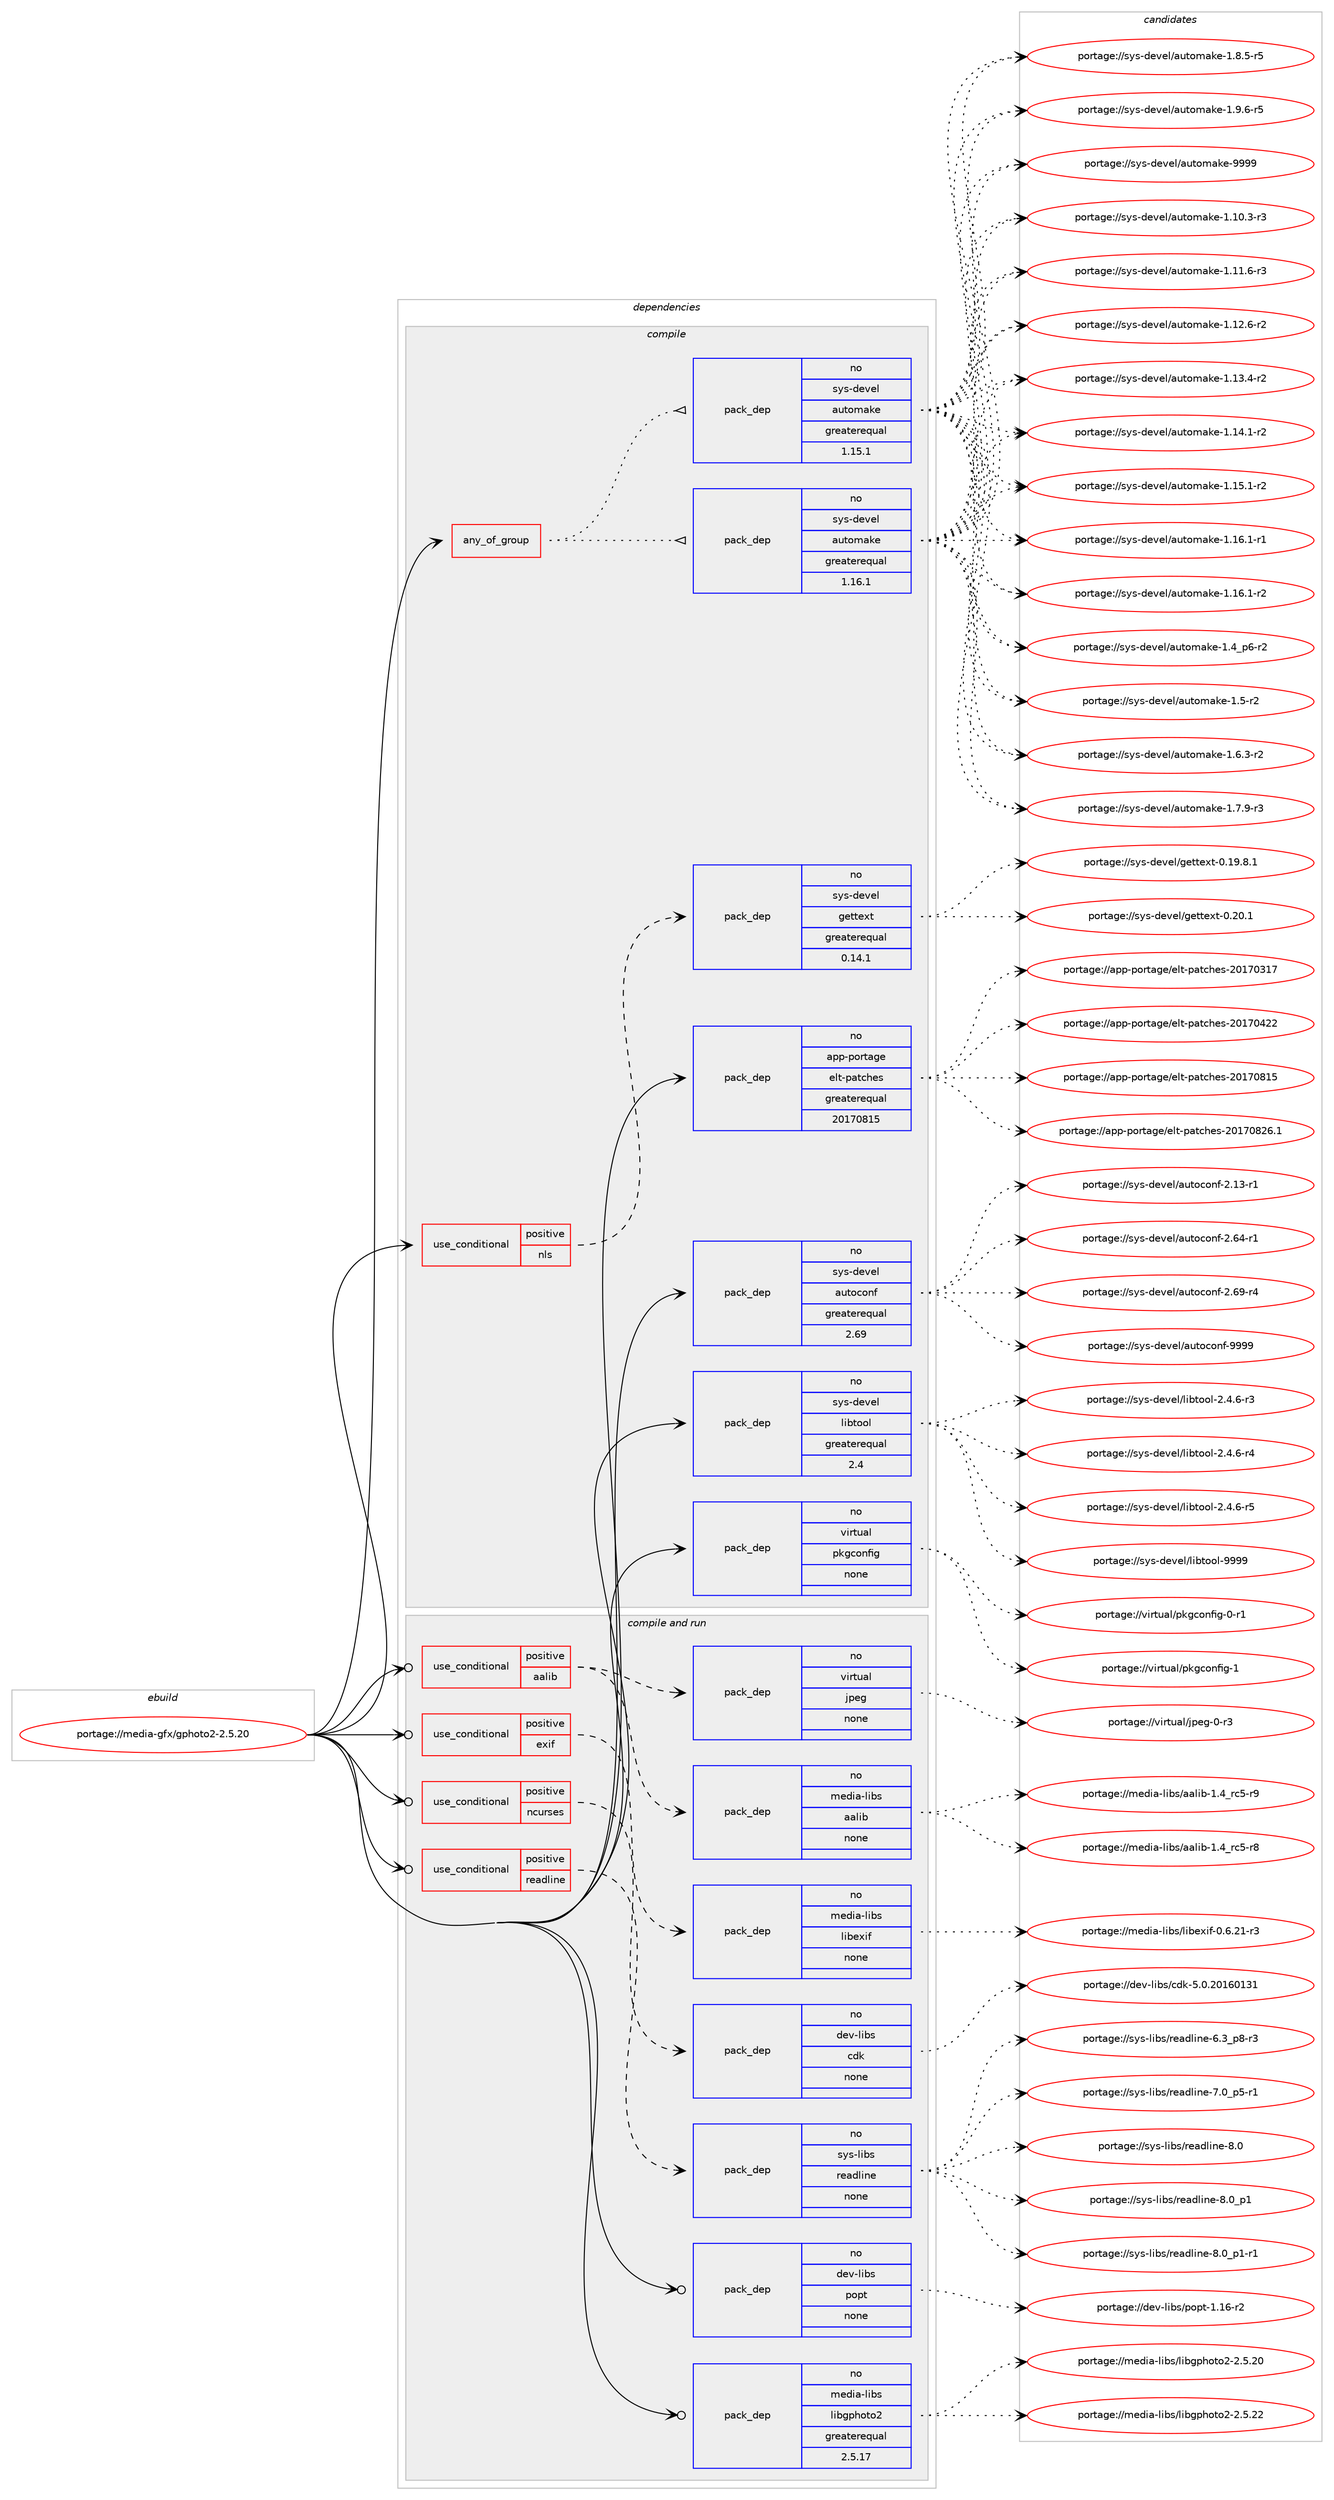 digraph prolog {

# *************
# Graph options
# *************

newrank=true;
concentrate=true;
compound=true;
graph [rankdir=LR,fontname=Helvetica,fontsize=10,ranksep=1.5];#, ranksep=2.5, nodesep=0.2];
edge  [arrowhead=vee];
node  [fontname=Helvetica,fontsize=10];

# **********
# The ebuild
# **********

subgraph cluster_leftcol {
color=gray;
rank=same;
label=<<i>ebuild</i>>;
id [label="portage://media-gfx/gphoto2-2.5.20", color=red, width=4, href="../media-gfx/gphoto2-2.5.20.svg"];
}

# ****************
# The dependencies
# ****************

subgraph cluster_midcol {
color=gray;
label=<<i>dependencies</i>>;
subgraph cluster_compile {
fillcolor="#eeeeee";
style=filled;
label=<<i>compile</i>>;
subgraph any4947 {
dependency313751 [label=<<TABLE BORDER="0" CELLBORDER="1" CELLSPACING="0" CELLPADDING="4"><TR><TD CELLPADDING="10">any_of_group</TD></TR></TABLE>>, shape=none, color=red];subgraph pack230217 {
dependency313752 [label=<<TABLE BORDER="0" CELLBORDER="1" CELLSPACING="0" CELLPADDING="4" WIDTH="220"><TR><TD ROWSPAN="6" CELLPADDING="30">pack_dep</TD></TR><TR><TD WIDTH="110">no</TD></TR><TR><TD>sys-devel</TD></TR><TR><TD>automake</TD></TR><TR><TD>greaterequal</TD></TR><TR><TD>1.16.1</TD></TR></TABLE>>, shape=none, color=blue];
}
dependency313751:e -> dependency313752:w [weight=20,style="dotted",arrowhead="oinv"];
subgraph pack230218 {
dependency313753 [label=<<TABLE BORDER="0" CELLBORDER="1" CELLSPACING="0" CELLPADDING="4" WIDTH="220"><TR><TD ROWSPAN="6" CELLPADDING="30">pack_dep</TD></TR><TR><TD WIDTH="110">no</TD></TR><TR><TD>sys-devel</TD></TR><TR><TD>automake</TD></TR><TR><TD>greaterequal</TD></TR><TR><TD>1.15.1</TD></TR></TABLE>>, shape=none, color=blue];
}
dependency313751:e -> dependency313753:w [weight=20,style="dotted",arrowhead="oinv"];
}
id:e -> dependency313751:w [weight=20,style="solid",arrowhead="vee"];
subgraph cond78474 {
dependency313754 [label=<<TABLE BORDER="0" CELLBORDER="1" CELLSPACING="0" CELLPADDING="4"><TR><TD ROWSPAN="3" CELLPADDING="10">use_conditional</TD></TR><TR><TD>positive</TD></TR><TR><TD>nls</TD></TR></TABLE>>, shape=none, color=red];
subgraph pack230219 {
dependency313755 [label=<<TABLE BORDER="0" CELLBORDER="1" CELLSPACING="0" CELLPADDING="4" WIDTH="220"><TR><TD ROWSPAN="6" CELLPADDING="30">pack_dep</TD></TR><TR><TD WIDTH="110">no</TD></TR><TR><TD>sys-devel</TD></TR><TR><TD>gettext</TD></TR><TR><TD>greaterequal</TD></TR><TR><TD>0.14.1</TD></TR></TABLE>>, shape=none, color=blue];
}
dependency313754:e -> dependency313755:w [weight=20,style="dashed",arrowhead="vee"];
}
id:e -> dependency313754:w [weight=20,style="solid",arrowhead="vee"];
subgraph pack230220 {
dependency313756 [label=<<TABLE BORDER="0" CELLBORDER="1" CELLSPACING="0" CELLPADDING="4" WIDTH="220"><TR><TD ROWSPAN="6" CELLPADDING="30">pack_dep</TD></TR><TR><TD WIDTH="110">no</TD></TR><TR><TD>app-portage</TD></TR><TR><TD>elt-patches</TD></TR><TR><TD>greaterequal</TD></TR><TR><TD>20170815</TD></TR></TABLE>>, shape=none, color=blue];
}
id:e -> dependency313756:w [weight=20,style="solid",arrowhead="vee"];
subgraph pack230221 {
dependency313757 [label=<<TABLE BORDER="0" CELLBORDER="1" CELLSPACING="0" CELLPADDING="4" WIDTH="220"><TR><TD ROWSPAN="6" CELLPADDING="30">pack_dep</TD></TR><TR><TD WIDTH="110">no</TD></TR><TR><TD>sys-devel</TD></TR><TR><TD>autoconf</TD></TR><TR><TD>greaterequal</TD></TR><TR><TD>2.69</TD></TR></TABLE>>, shape=none, color=blue];
}
id:e -> dependency313757:w [weight=20,style="solid",arrowhead="vee"];
subgraph pack230222 {
dependency313758 [label=<<TABLE BORDER="0" CELLBORDER="1" CELLSPACING="0" CELLPADDING="4" WIDTH="220"><TR><TD ROWSPAN="6" CELLPADDING="30">pack_dep</TD></TR><TR><TD WIDTH="110">no</TD></TR><TR><TD>sys-devel</TD></TR><TR><TD>libtool</TD></TR><TR><TD>greaterequal</TD></TR><TR><TD>2.4</TD></TR></TABLE>>, shape=none, color=blue];
}
id:e -> dependency313758:w [weight=20,style="solid",arrowhead="vee"];
subgraph pack230223 {
dependency313759 [label=<<TABLE BORDER="0" CELLBORDER="1" CELLSPACING="0" CELLPADDING="4" WIDTH="220"><TR><TD ROWSPAN="6" CELLPADDING="30">pack_dep</TD></TR><TR><TD WIDTH="110">no</TD></TR><TR><TD>virtual</TD></TR><TR><TD>pkgconfig</TD></TR><TR><TD>none</TD></TR><TR><TD></TD></TR></TABLE>>, shape=none, color=blue];
}
id:e -> dependency313759:w [weight=20,style="solid",arrowhead="vee"];
}
subgraph cluster_compileandrun {
fillcolor="#eeeeee";
style=filled;
label=<<i>compile and run</i>>;
subgraph cond78475 {
dependency313760 [label=<<TABLE BORDER="0" CELLBORDER="1" CELLSPACING="0" CELLPADDING="4"><TR><TD ROWSPAN="3" CELLPADDING="10">use_conditional</TD></TR><TR><TD>positive</TD></TR><TR><TD>aalib</TD></TR></TABLE>>, shape=none, color=red];
subgraph pack230224 {
dependency313761 [label=<<TABLE BORDER="0" CELLBORDER="1" CELLSPACING="0" CELLPADDING="4" WIDTH="220"><TR><TD ROWSPAN="6" CELLPADDING="30">pack_dep</TD></TR><TR><TD WIDTH="110">no</TD></TR><TR><TD>media-libs</TD></TR><TR><TD>aalib</TD></TR><TR><TD>none</TD></TR><TR><TD></TD></TR></TABLE>>, shape=none, color=blue];
}
dependency313760:e -> dependency313761:w [weight=20,style="dashed",arrowhead="vee"];
subgraph pack230225 {
dependency313762 [label=<<TABLE BORDER="0" CELLBORDER="1" CELLSPACING="0" CELLPADDING="4" WIDTH="220"><TR><TD ROWSPAN="6" CELLPADDING="30">pack_dep</TD></TR><TR><TD WIDTH="110">no</TD></TR><TR><TD>virtual</TD></TR><TR><TD>jpeg</TD></TR><TR><TD>none</TD></TR><TR><TD></TD></TR></TABLE>>, shape=none, color=blue];
}
dependency313760:e -> dependency313762:w [weight=20,style="dashed",arrowhead="vee"];
}
id:e -> dependency313760:w [weight=20,style="solid",arrowhead="odotvee"];
subgraph cond78476 {
dependency313763 [label=<<TABLE BORDER="0" CELLBORDER="1" CELLSPACING="0" CELLPADDING="4"><TR><TD ROWSPAN="3" CELLPADDING="10">use_conditional</TD></TR><TR><TD>positive</TD></TR><TR><TD>exif</TD></TR></TABLE>>, shape=none, color=red];
subgraph pack230226 {
dependency313764 [label=<<TABLE BORDER="0" CELLBORDER="1" CELLSPACING="0" CELLPADDING="4" WIDTH="220"><TR><TD ROWSPAN="6" CELLPADDING="30">pack_dep</TD></TR><TR><TD WIDTH="110">no</TD></TR><TR><TD>media-libs</TD></TR><TR><TD>libexif</TD></TR><TR><TD>none</TD></TR><TR><TD></TD></TR></TABLE>>, shape=none, color=blue];
}
dependency313763:e -> dependency313764:w [weight=20,style="dashed",arrowhead="vee"];
}
id:e -> dependency313763:w [weight=20,style="solid",arrowhead="odotvee"];
subgraph cond78477 {
dependency313765 [label=<<TABLE BORDER="0" CELLBORDER="1" CELLSPACING="0" CELLPADDING="4"><TR><TD ROWSPAN="3" CELLPADDING="10">use_conditional</TD></TR><TR><TD>positive</TD></TR><TR><TD>ncurses</TD></TR></TABLE>>, shape=none, color=red];
subgraph pack230227 {
dependency313766 [label=<<TABLE BORDER="0" CELLBORDER="1" CELLSPACING="0" CELLPADDING="4" WIDTH="220"><TR><TD ROWSPAN="6" CELLPADDING="30">pack_dep</TD></TR><TR><TD WIDTH="110">no</TD></TR><TR><TD>dev-libs</TD></TR><TR><TD>cdk</TD></TR><TR><TD>none</TD></TR><TR><TD></TD></TR></TABLE>>, shape=none, color=blue];
}
dependency313765:e -> dependency313766:w [weight=20,style="dashed",arrowhead="vee"];
}
id:e -> dependency313765:w [weight=20,style="solid",arrowhead="odotvee"];
subgraph cond78478 {
dependency313767 [label=<<TABLE BORDER="0" CELLBORDER="1" CELLSPACING="0" CELLPADDING="4"><TR><TD ROWSPAN="3" CELLPADDING="10">use_conditional</TD></TR><TR><TD>positive</TD></TR><TR><TD>readline</TD></TR></TABLE>>, shape=none, color=red];
subgraph pack230228 {
dependency313768 [label=<<TABLE BORDER="0" CELLBORDER="1" CELLSPACING="0" CELLPADDING="4" WIDTH="220"><TR><TD ROWSPAN="6" CELLPADDING="30">pack_dep</TD></TR><TR><TD WIDTH="110">no</TD></TR><TR><TD>sys-libs</TD></TR><TR><TD>readline</TD></TR><TR><TD>none</TD></TR><TR><TD></TD></TR></TABLE>>, shape=none, color=blue];
}
dependency313767:e -> dependency313768:w [weight=20,style="dashed",arrowhead="vee"];
}
id:e -> dependency313767:w [weight=20,style="solid",arrowhead="odotvee"];
subgraph pack230229 {
dependency313769 [label=<<TABLE BORDER="0" CELLBORDER="1" CELLSPACING="0" CELLPADDING="4" WIDTH="220"><TR><TD ROWSPAN="6" CELLPADDING="30">pack_dep</TD></TR><TR><TD WIDTH="110">no</TD></TR><TR><TD>dev-libs</TD></TR><TR><TD>popt</TD></TR><TR><TD>none</TD></TR><TR><TD></TD></TR></TABLE>>, shape=none, color=blue];
}
id:e -> dependency313769:w [weight=20,style="solid",arrowhead="odotvee"];
subgraph pack230230 {
dependency313770 [label=<<TABLE BORDER="0" CELLBORDER="1" CELLSPACING="0" CELLPADDING="4" WIDTH="220"><TR><TD ROWSPAN="6" CELLPADDING="30">pack_dep</TD></TR><TR><TD WIDTH="110">no</TD></TR><TR><TD>media-libs</TD></TR><TR><TD>libgphoto2</TD></TR><TR><TD>greaterequal</TD></TR><TR><TD>2.5.17</TD></TR></TABLE>>, shape=none, color=blue];
}
id:e -> dependency313770:w [weight=20,style="solid",arrowhead="odotvee"];
}
subgraph cluster_run {
fillcolor="#eeeeee";
style=filled;
label=<<i>run</i>>;
}
}

# **************
# The candidates
# **************

subgraph cluster_choices {
rank=same;
color=gray;
label=<<i>candidates</i>>;

subgraph choice230217 {
color=black;
nodesep=1;
choiceportage11512111545100101118101108479711711611110997107101454946494846514511451 [label="portage://sys-devel/automake-1.10.3-r3", color=red, width=4,href="../sys-devel/automake-1.10.3-r3.svg"];
choiceportage11512111545100101118101108479711711611110997107101454946494946544511451 [label="portage://sys-devel/automake-1.11.6-r3", color=red, width=4,href="../sys-devel/automake-1.11.6-r3.svg"];
choiceportage11512111545100101118101108479711711611110997107101454946495046544511450 [label="portage://sys-devel/automake-1.12.6-r2", color=red, width=4,href="../sys-devel/automake-1.12.6-r2.svg"];
choiceportage11512111545100101118101108479711711611110997107101454946495146524511450 [label="portage://sys-devel/automake-1.13.4-r2", color=red, width=4,href="../sys-devel/automake-1.13.4-r2.svg"];
choiceportage11512111545100101118101108479711711611110997107101454946495246494511450 [label="portage://sys-devel/automake-1.14.1-r2", color=red, width=4,href="../sys-devel/automake-1.14.1-r2.svg"];
choiceportage11512111545100101118101108479711711611110997107101454946495346494511450 [label="portage://sys-devel/automake-1.15.1-r2", color=red, width=4,href="../sys-devel/automake-1.15.1-r2.svg"];
choiceportage11512111545100101118101108479711711611110997107101454946495446494511449 [label="portage://sys-devel/automake-1.16.1-r1", color=red, width=4,href="../sys-devel/automake-1.16.1-r1.svg"];
choiceportage11512111545100101118101108479711711611110997107101454946495446494511450 [label="portage://sys-devel/automake-1.16.1-r2", color=red, width=4,href="../sys-devel/automake-1.16.1-r2.svg"];
choiceportage115121115451001011181011084797117116111109971071014549465295112544511450 [label="portage://sys-devel/automake-1.4_p6-r2", color=red, width=4,href="../sys-devel/automake-1.4_p6-r2.svg"];
choiceportage11512111545100101118101108479711711611110997107101454946534511450 [label="portage://sys-devel/automake-1.5-r2", color=red, width=4,href="../sys-devel/automake-1.5-r2.svg"];
choiceportage115121115451001011181011084797117116111109971071014549465446514511450 [label="portage://sys-devel/automake-1.6.3-r2", color=red, width=4,href="../sys-devel/automake-1.6.3-r2.svg"];
choiceportage115121115451001011181011084797117116111109971071014549465546574511451 [label="portage://sys-devel/automake-1.7.9-r3", color=red, width=4,href="../sys-devel/automake-1.7.9-r3.svg"];
choiceportage115121115451001011181011084797117116111109971071014549465646534511453 [label="portage://sys-devel/automake-1.8.5-r5", color=red, width=4,href="../sys-devel/automake-1.8.5-r5.svg"];
choiceportage115121115451001011181011084797117116111109971071014549465746544511453 [label="portage://sys-devel/automake-1.9.6-r5", color=red, width=4,href="../sys-devel/automake-1.9.6-r5.svg"];
choiceportage115121115451001011181011084797117116111109971071014557575757 [label="portage://sys-devel/automake-9999", color=red, width=4,href="../sys-devel/automake-9999.svg"];
dependency313752:e -> choiceportage11512111545100101118101108479711711611110997107101454946494846514511451:w [style=dotted,weight="100"];
dependency313752:e -> choiceportage11512111545100101118101108479711711611110997107101454946494946544511451:w [style=dotted,weight="100"];
dependency313752:e -> choiceportage11512111545100101118101108479711711611110997107101454946495046544511450:w [style=dotted,weight="100"];
dependency313752:e -> choiceportage11512111545100101118101108479711711611110997107101454946495146524511450:w [style=dotted,weight="100"];
dependency313752:e -> choiceportage11512111545100101118101108479711711611110997107101454946495246494511450:w [style=dotted,weight="100"];
dependency313752:e -> choiceportage11512111545100101118101108479711711611110997107101454946495346494511450:w [style=dotted,weight="100"];
dependency313752:e -> choiceportage11512111545100101118101108479711711611110997107101454946495446494511449:w [style=dotted,weight="100"];
dependency313752:e -> choiceportage11512111545100101118101108479711711611110997107101454946495446494511450:w [style=dotted,weight="100"];
dependency313752:e -> choiceportage115121115451001011181011084797117116111109971071014549465295112544511450:w [style=dotted,weight="100"];
dependency313752:e -> choiceportage11512111545100101118101108479711711611110997107101454946534511450:w [style=dotted,weight="100"];
dependency313752:e -> choiceportage115121115451001011181011084797117116111109971071014549465446514511450:w [style=dotted,weight="100"];
dependency313752:e -> choiceportage115121115451001011181011084797117116111109971071014549465546574511451:w [style=dotted,weight="100"];
dependency313752:e -> choiceportage115121115451001011181011084797117116111109971071014549465646534511453:w [style=dotted,weight="100"];
dependency313752:e -> choiceportage115121115451001011181011084797117116111109971071014549465746544511453:w [style=dotted,weight="100"];
dependency313752:e -> choiceportage115121115451001011181011084797117116111109971071014557575757:w [style=dotted,weight="100"];
}
subgraph choice230218 {
color=black;
nodesep=1;
choiceportage11512111545100101118101108479711711611110997107101454946494846514511451 [label="portage://sys-devel/automake-1.10.3-r3", color=red, width=4,href="../sys-devel/automake-1.10.3-r3.svg"];
choiceportage11512111545100101118101108479711711611110997107101454946494946544511451 [label="portage://sys-devel/automake-1.11.6-r3", color=red, width=4,href="../sys-devel/automake-1.11.6-r3.svg"];
choiceportage11512111545100101118101108479711711611110997107101454946495046544511450 [label="portage://sys-devel/automake-1.12.6-r2", color=red, width=4,href="../sys-devel/automake-1.12.6-r2.svg"];
choiceportage11512111545100101118101108479711711611110997107101454946495146524511450 [label="portage://sys-devel/automake-1.13.4-r2", color=red, width=4,href="../sys-devel/automake-1.13.4-r2.svg"];
choiceportage11512111545100101118101108479711711611110997107101454946495246494511450 [label="portage://sys-devel/automake-1.14.1-r2", color=red, width=4,href="../sys-devel/automake-1.14.1-r2.svg"];
choiceportage11512111545100101118101108479711711611110997107101454946495346494511450 [label="portage://sys-devel/automake-1.15.1-r2", color=red, width=4,href="../sys-devel/automake-1.15.1-r2.svg"];
choiceportage11512111545100101118101108479711711611110997107101454946495446494511449 [label="portage://sys-devel/automake-1.16.1-r1", color=red, width=4,href="../sys-devel/automake-1.16.1-r1.svg"];
choiceportage11512111545100101118101108479711711611110997107101454946495446494511450 [label="portage://sys-devel/automake-1.16.1-r2", color=red, width=4,href="../sys-devel/automake-1.16.1-r2.svg"];
choiceportage115121115451001011181011084797117116111109971071014549465295112544511450 [label="portage://sys-devel/automake-1.4_p6-r2", color=red, width=4,href="../sys-devel/automake-1.4_p6-r2.svg"];
choiceportage11512111545100101118101108479711711611110997107101454946534511450 [label="portage://sys-devel/automake-1.5-r2", color=red, width=4,href="../sys-devel/automake-1.5-r2.svg"];
choiceportage115121115451001011181011084797117116111109971071014549465446514511450 [label="portage://sys-devel/automake-1.6.3-r2", color=red, width=4,href="../sys-devel/automake-1.6.3-r2.svg"];
choiceportage115121115451001011181011084797117116111109971071014549465546574511451 [label="portage://sys-devel/automake-1.7.9-r3", color=red, width=4,href="../sys-devel/automake-1.7.9-r3.svg"];
choiceportage115121115451001011181011084797117116111109971071014549465646534511453 [label="portage://sys-devel/automake-1.8.5-r5", color=red, width=4,href="../sys-devel/automake-1.8.5-r5.svg"];
choiceportage115121115451001011181011084797117116111109971071014549465746544511453 [label="portage://sys-devel/automake-1.9.6-r5", color=red, width=4,href="../sys-devel/automake-1.9.6-r5.svg"];
choiceportage115121115451001011181011084797117116111109971071014557575757 [label="portage://sys-devel/automake-9999", color=red, width=4,href="../sys-devel/automake-9999.svg"];
dependency313753:e -> choiceportage11512111545100101118101108479711711611110997107101454946494846514511451:w [style=dotted,weight="100"];
dependency313753:e -> choiceportage11512111545100101118101108479711711611110997107101454946494946544511451:w [style=dotted,weight="100"];
dependency313753:e -> choiceportage11512111545100101118101108479711711611110997107101454946495046544511450:w [style=dotted,weight="100"];
dependency313753:e -> choiceportage11512111545100101118101108479711711611110997107101454946495146524511450:w [style=dotted,weight="100"];
dependency313753:e -> choiceportage11512111545100101118101108479711711611110997107101454946495246494511450:w [style=dotted,weight="100"];
dependency313753:e -> choiceportage11512111545100101118101108479711711611110997107101454946495346494511450:w [style=dotted,weight="100"];
dependency313753:e -> choiceportage11512111545100101118101108479711711611110997107101454946495446494511449:w [style=dotted,weight="100"];
dependency313753:e -> choiceportage11512111545100101118101108479711711611110997107101454946495446494511450:w [style=dotted,weight="100"];
dependency313753:e -> choiceportage115121115451001011181011084797117116111109971071014549465295112544511450:w [style=dotted,weight="100"];
dependency313753:e -> choiceportage11512111545100101118101108479711711611110997107101454946534511450:w [style=dotted,weight="100"];
dependency313753:e -> choiceportage115121115451001011181011084797117116111109971071014549465446514511450:w [style=dotted,weight="100"];
dependency313753:e -> choiceportage115121115451001011181011084797117116111109971071014549465546574511451:w [style=dotted,weight="100"];
dependency313753:e -> choiceportage115121115451001011181011084797117116111109971071014549465646534511453:w [style=dotted,weight="100"];
dependency313753:e -> choiceportage115121115451001011181011084797117116111109971071014549465746544511453:w [style=dotted,weight="100"];
dependency313753:e -> choiceportage115121115451001011181011084797117116111109971071014557575757:w [style=dotted,weight="100"];
}
subgraph choice230219 {
color=black;
nodesep=1;
choiceportage1151211154510010111810110847103101116116101120116454846495746564649 [label="portage://sys-devel/gettext-0.19.8.1", color=red, width=4,href="../sys-devel/gettext-0.19.8.1.svg"];
choiceportage115121115451001011181011084710310111611610112011645484650484649 [label="portage://sys-devel/gettext-0.20.1", color=red, width=4,href="../sys-devel/gettext-0.20.1.svg"];
dependency313755:e -> choiceportage1151211154510010111810110847103101116116101120116454846495746564649:w [style=dotted,weight="100"];
dependency313755:e -> choiceportage115121115451001011181011084710310111611610112011645484650484649:w [style=dotted,weight="100"];
}
subgraph choice230220 {
color=black;
nodesep=1;
choiceportage97112112451121111141169710310147101108116451129711699104101115455048495548514955 [label="portage://app-portage/elt-patches-20170317", color=red, width=4,href="../app-portage/elt-patches-20170317.svg"];
choiceportage97112112451121111141169710310147101108116451129711699104101115455048495548525050 [label="portage://app-portage/elt-patches-20170422", color=red, width=4,href="../app-portage/elt-patches-20170422.svg"];
choiceportage97112112451121111141169710310147101108116451129711699104101115455048495548564953 [label="portage://app-portage/elt-patches-20170815", color=red, width=4,href="../app-portage/elt-patches-20170815.svg"];
choiceportage971121124511211111411697103101471011081164511297116991041011154550484955485650544649 [label="portage://app-portage/elt-patches-20170826.1", color=red, width=4,href="../app-portage/elt-patches-20170826.1.svg"];
dependency313756:e -> choiceportage97112112451121111141169710310147101108116451129711699104101115455048495548514955:w [style=dotted,weight="100"];
dependency313756:e -> choiceportage97112112451121111141169710310147101108116451129711699104101115455048495548525050:w [style=dotted,weight="100"];
dependency313756:e -> choiceportage97112112451121111141169710310147101108116451129711699104101115455048495548564953:w [style=dotted,weight="100"];
dependency313756:e -> choiceportage971121124511211111411697103101471011081164511297116991041011154550484955485650544649:w [style=dotted,weight="100"];
}
subgraph choice230221 {
color=black;
nodesep=1;
choiceportage1151211154510010111810110847971171161119911111010245504649514511449 [label="portage://sys-devel/autoconf-2.13-r1", color=red, width=4,href="../sys-devel/autoconf-2.13-r1.svg"];
choiceportage1151211154510010111810110847971171161119911111010245504654524511449 [label="portage://sys-devel/autoconf-2.64-r1", color=red, width=4,href="../sys-devel/autoconf-2.64-r1.svg"];
choiceportage1151211154510010111810110847971171161119911111010245504654574511452 [label="portage://sys-devel/autoconf-2.69-r4", color=red, width=4,href="../sys-devel/autoconf-2.69-r4.svg"];
choiceportage115121115451001011181011084797117116111991111101024557575757 [label="portage://sys-devel/autoconf-9999", color=red, width=4,href="../sys-devel/autoconf-9999.svg"];
dependency313757:e -> choiceportage1151211154510010111810110847971171161119911111010245504649514511449:w [style=dotted,weight="100"];
dependency313757:e -> choiceportage1151211154510010111810110847971171161119911111010245504654524511449:w [style=dotted,weight="100"];
dependency313757:e -> choiceportage1151211154510010111810110847971171161119911111010245504654574511452:w [style=dotted,weight="100"];
dependency313757:e -> choiceportage115121115451001011181011084797117116111991111101024557575757:w [style=dotted,weight="100"];
}
subgraph choice230222 {
color=black;
nodesep=1;
choiceportage1151211154510010111810110847108105981161111111084550465246544511451 [label="portage://sys-devel/libtool-2.4.6-r3", color=red, width=4,href="../sys-devel/libtool-2.4.6-r3.svg"];
choiceportage1151211154510010111810110847108105981161111111084550465246544511452 [label="portage://sys-devel/libtool-2.4.6-r4", color=red, width=4,href="../sys-devel/libtool-2.4.6-r4.svg"];
choiceportage1151211154510010111810110847108105981161111111084550465246544511453 [label="portage://sys-devel/libtool-2.4.6-r5", color=red, width=4,href="../sys-devel/libtool-2.4.6-r5.svg"];
choiceportage1151211154510010111810110847108105981161111111084557575757 [label="portage://sys-devel/libtool-9999", color=red, width=4,href="../sys-devel/libtool-9999.svg"];
dependency313758:e -> choiceportage1151211154510010111810110847108105981161111111084550465246544511451:w [style=dotted,weight="100"];
dependency313758:e -> choiceportage1151211154510010111810110847108105981161111111084550465246544511452:w [style=dotted,weight="100"];
dependency313758:e -> choiceportage1151211154510010111810110847108105981161111111084550465246544511453:w [style=dotted,weight="100"];
dependency313758:e -> choiceportage1151211154510010111810110847108105981161111111084557575757:w [style=dotted,weight="100"];
}
subgraph choice230223 {
color=black;
nodesep=1;
choiceportage11810511411611797108471121071039911111010210510345484511449 [label="portage://virtual/pkgconfig-0-r1", color=red, width=4,href="../virtual/pkgconfig-0-r1.svg"];
choiceportage1181051141161179710847112107103991111101021051034549 [label="portage://virtual/pkgconfig-1", color=red, width=4,href="../virtual/pkgconfig-1.svg"];
dependency313759:e -> choiceportage11810511411611797108471121071039911111010210510345484511449:w [style=dotted,weight="100"];
dependency313759:e -> choiceportage1181051141161179710847112107103991111101021051034549:w [style=dotted,weight="100"];
}
subgraph choice230224 {
color=black;
nodesep=1;
choiceportage10910110010597451081059811547979710810598454946529511499534511456 [label="portage://media-libs/aalib-1.4_rc5-r8", color=red, width=4,href="../media-libs/aalib-1.4_rc5-r8.svg"];
choiceportage10910110010597451081059811547979710810598454946529511499534511457 [label="portage://media-libs/aalib-1.4_rc5-r9", color=red, width=4,href="../media-libs/aalib-1.4_rc5-r9.svg"];
dependency313761:e -> choiceportage10910110010597451081059811547979710810598454946529511499534511456:w [style=dotted,weight="100"];
dependency313761:e -> choiceportage10910110010597451081059811547979710810598454946529511499534511457:w [style=dotted,weight="100"];
}
subgraph choice230225 {
color=black;
nodesep=1;
choiceportage118105114116117971084710611210110345484511451 [label="portage://virtual/jpeg-0-r3", color=red, width=4,href="../virtual/jpeg-0-r3.svg"];
dependency313762:e -> choiceportage118105114116117971084710611210110345484511451:w [style=dotted,weight="100"];
}
subgraph choice230226 {
color=black;
nodesep=1;
choiceportage1091011001059745108105981154710810598101120105102454846544650494511451 [label="portage://media-libs/libexif-0.6.21-r3", color=red, width=4,href="../media-libs/libexif-0.6.21-r3.svg"];
dependency313764:e -> choiceportage1091011001059745108105981154710810598101120105102454846544650494511451:w [style=dotted,weight="100"];
}
subgraph choice230227 {
color=black;
nodesep=1;
choiceportage1001011184510810598115479910010745534648465048495448495149 [label="portage://dev-libs/cdk-5.0.20160131", color=red, width=4,href="../dev-libs/cdk-5.0.20160131.svg"];
dependency313766:e -> choiceportage1001011184510810598115479910010745534648465048495448495149:w [style=dotted,weight="100"];
}
subgraph choice230228 {
color=black;
nodesep=1;
choiceportage115121115451081059811547114101971001081051101014554465195112564511451 [label="portage://sys-libs/readline-6.3_p8-r3", color=red, width=4,href="../sys-libs/readline-6.3_p8-r3.svg"];
choiceportage115121115451081059811547114101971001081051101014555464895112534511449 [label="portage://sys-libs/readline-7.0_p5-r1", color=red, width=4,href="../sys-libs/readline-7.0_p5-r1.svg"];
choiceportage1151211154510810598115471141019710010810511010145564648 [label="portage://sys-libs/readline-8.0", color=red, width=4,href="../sys-libs/readline-8.0.svg"];
choiceportage11512111545108105981154711410197100108105110101455646489511249 [label="portage://sys-libs/readline-8.0_p1", color=red, width=4,href="../sys-libs/readline-8.0_p1.svg"];
choiceportage115121115451081059811547114101971001081051101014556464895112494511449 [label="portage://sys-libs/readline-8.0_p1-r1", color=red, width=4,href="../sys-libs/readline-8.0_p1-r1.svg"];
dependency313768:e -> choiceportage115121115451081059811547114101971001081051101014554465195112564511451:w [style=dotted,weight="100"];
dependency313768:e -> choiceportage115121115451081059811547114101971001081051101014555464895112534511449:w [style=dotted,weight="100"];
dependency313768:e -> choiceportage1151211154510810598115471141019710010810511010145564648:w [style=dotted,weight="100"];
dependency313768:e -> choiceportage11512111545108105981154711410197100108105110101455646489511249:w [style=dotted,weight="100"];
dependency313768:e -> choiceportage115121115451081059811547114101971001081051101014556464895112494511449:w [style=dotted,weight="100"];
}
subgraph choice230229 {
color=black;
nodesep=1;
choiceportage10010111845108105981154711211111211645494649544511450 [label="portage://dev-libs/popt-1.16-r2", color=red, width=4,href="../dev-libs/popt-1.16-r2.svg"];
dependency313769:e -> choiceportage10010111845108105981154711211111211645494649544511450:w [style=dotted,weight="100"];
}
subgraph choice230230 {
color=black;
nodesep=1;
choiceportage10910110010597451081059811547108105981031121041111161115045504653465048 [label="portage://media-libs/libgphoto2-2.5.20", color=red, width=4,href="../media-libs/libgphoto2-2.5.20.svg"];
choiceportage10910110010597451081059811547108105981031121041111161115045504653465050 [label="portage://media-libs/libgphoto2-2.5.22", color=red, width=4,href="../media-libs/libgphoto2-2.5.22.svg"];
dependency313770:e -> choiceportage10910110010597451081059811547108105981031121041111161115045504653465048:w [style=dotted,weight="100"];
dependency313770:e -> choiceportage10910110010597451081059811547108105981031121041111161115045504653465050:w [style=dotted,weight="100"];
}
}

}
